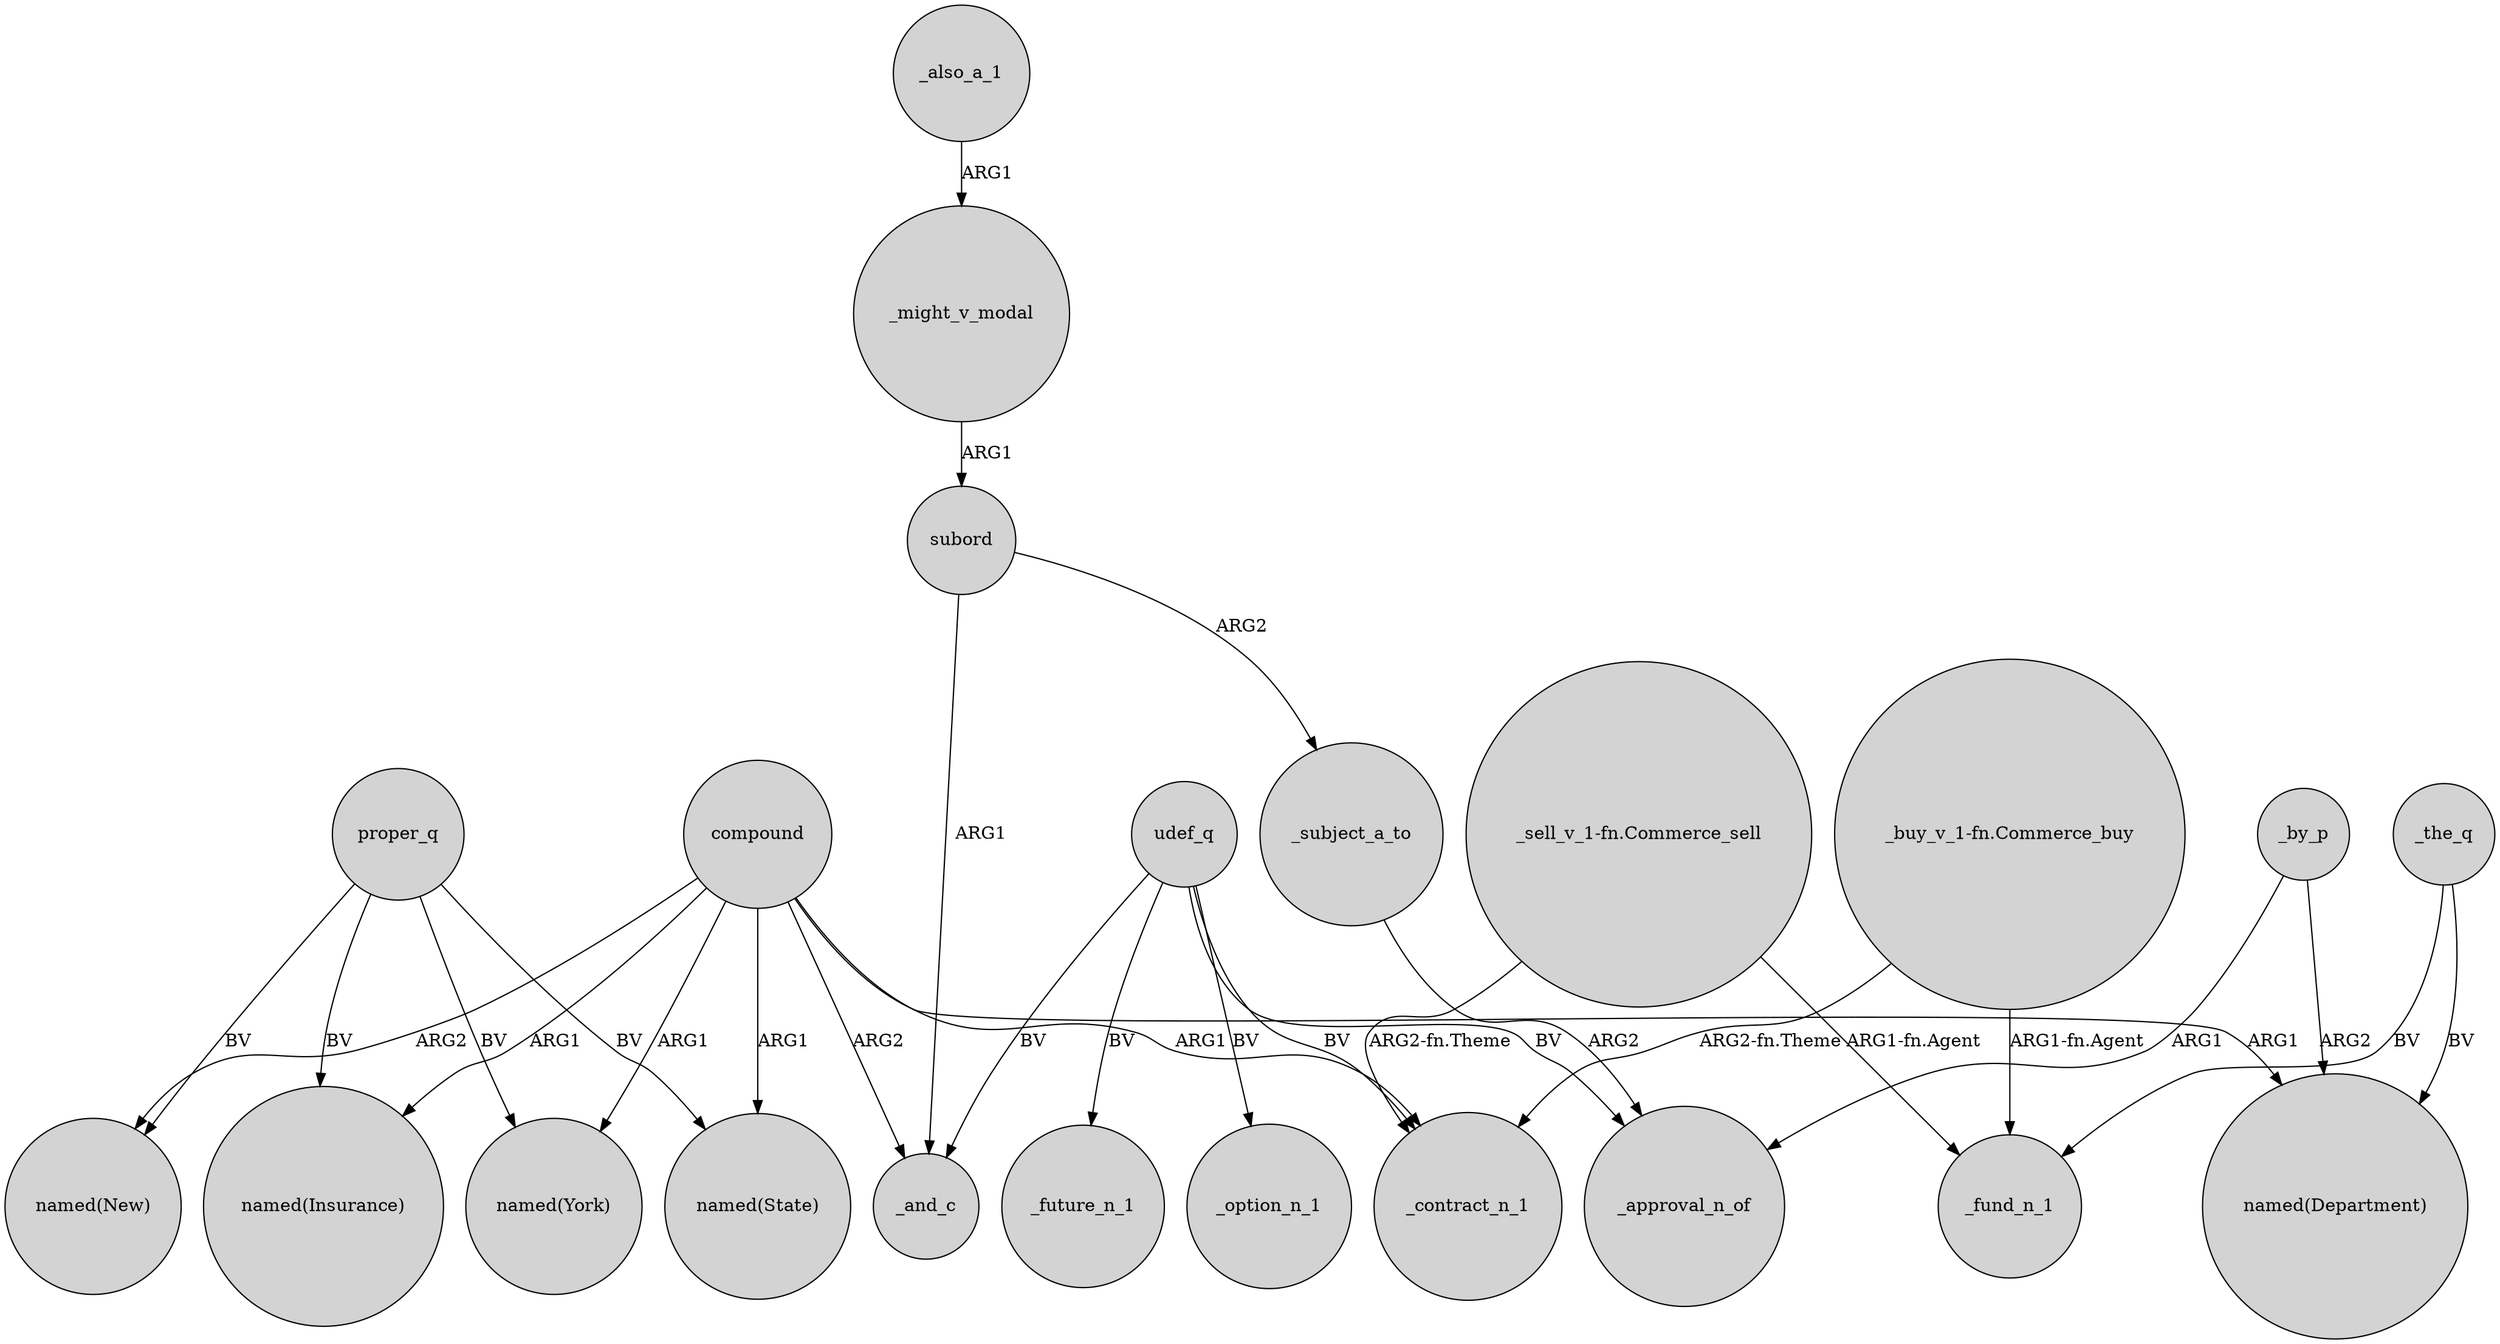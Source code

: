digraph {
	node [shape=circle style=filled]
	compound -> "named(New)" [label=ARG2]
	udef_q -> _option_n_1 [label=BV]
	proper_q -> "named(New)" [label=BV]
	"_buy_v_1-fn.Commerce_buy" -> _fund_n_1 [label="ARG1-fn.Agent"]
	"_sell_v_1-fn.Commerce_sell" -> _fund_n_1 [label="ARG1-fn.Agent"]
	subord -> _subject_a_to [label=ARG2]
	_by_p -> _approval_n_of [label=ARG1]
	compound -> _contract_n_1 [label=ARG1]
	_the_q -> _fund_n_1 [label=BV]
	_also_a_1 -> _might_v_modal [label=ARG1]
	subord -> _and_c [label=ARG1]
	compound -> "named(State)" [label=ARG1]
	compound -> _and_c [label=ARG2]
	compound -> "named(York)" [label=ARG1]
	_by_p -> "named(Department)" [label=ARG2]
	"_buy_v_1-fn.Commerce_buy" -> _contract_n_1 [label="ARG2-fn.Theme"]
	_might_v_modal -> subord [label=ARG1]
	_the_q -> "named(Department)" [label=BV]
	udef_q -> _future_n_1 [label=BV]
	_subject_a_to -> _approval_n_of [label=ARG2]
	proper_q -> "named(Insurance)" [label=BV]
	compound -> "named(Insurance)" [label=ARG1]
	proper_q -> "named(State)" [label=BV]
	compound -> "named(Department)" [label=ARG1]
	"_sell_v_1-fn.Commerce_sell" -> _contract_n_1 [label="ARG2-fn.Theme"]
	udef_q -> _approval_n_of [label=BV]
	proper_q -> "named(York)" [label=BV]
	udef_q -> _contract_n_1 [label=BV]
	udef_q -> _and_c [label=BV]
}
